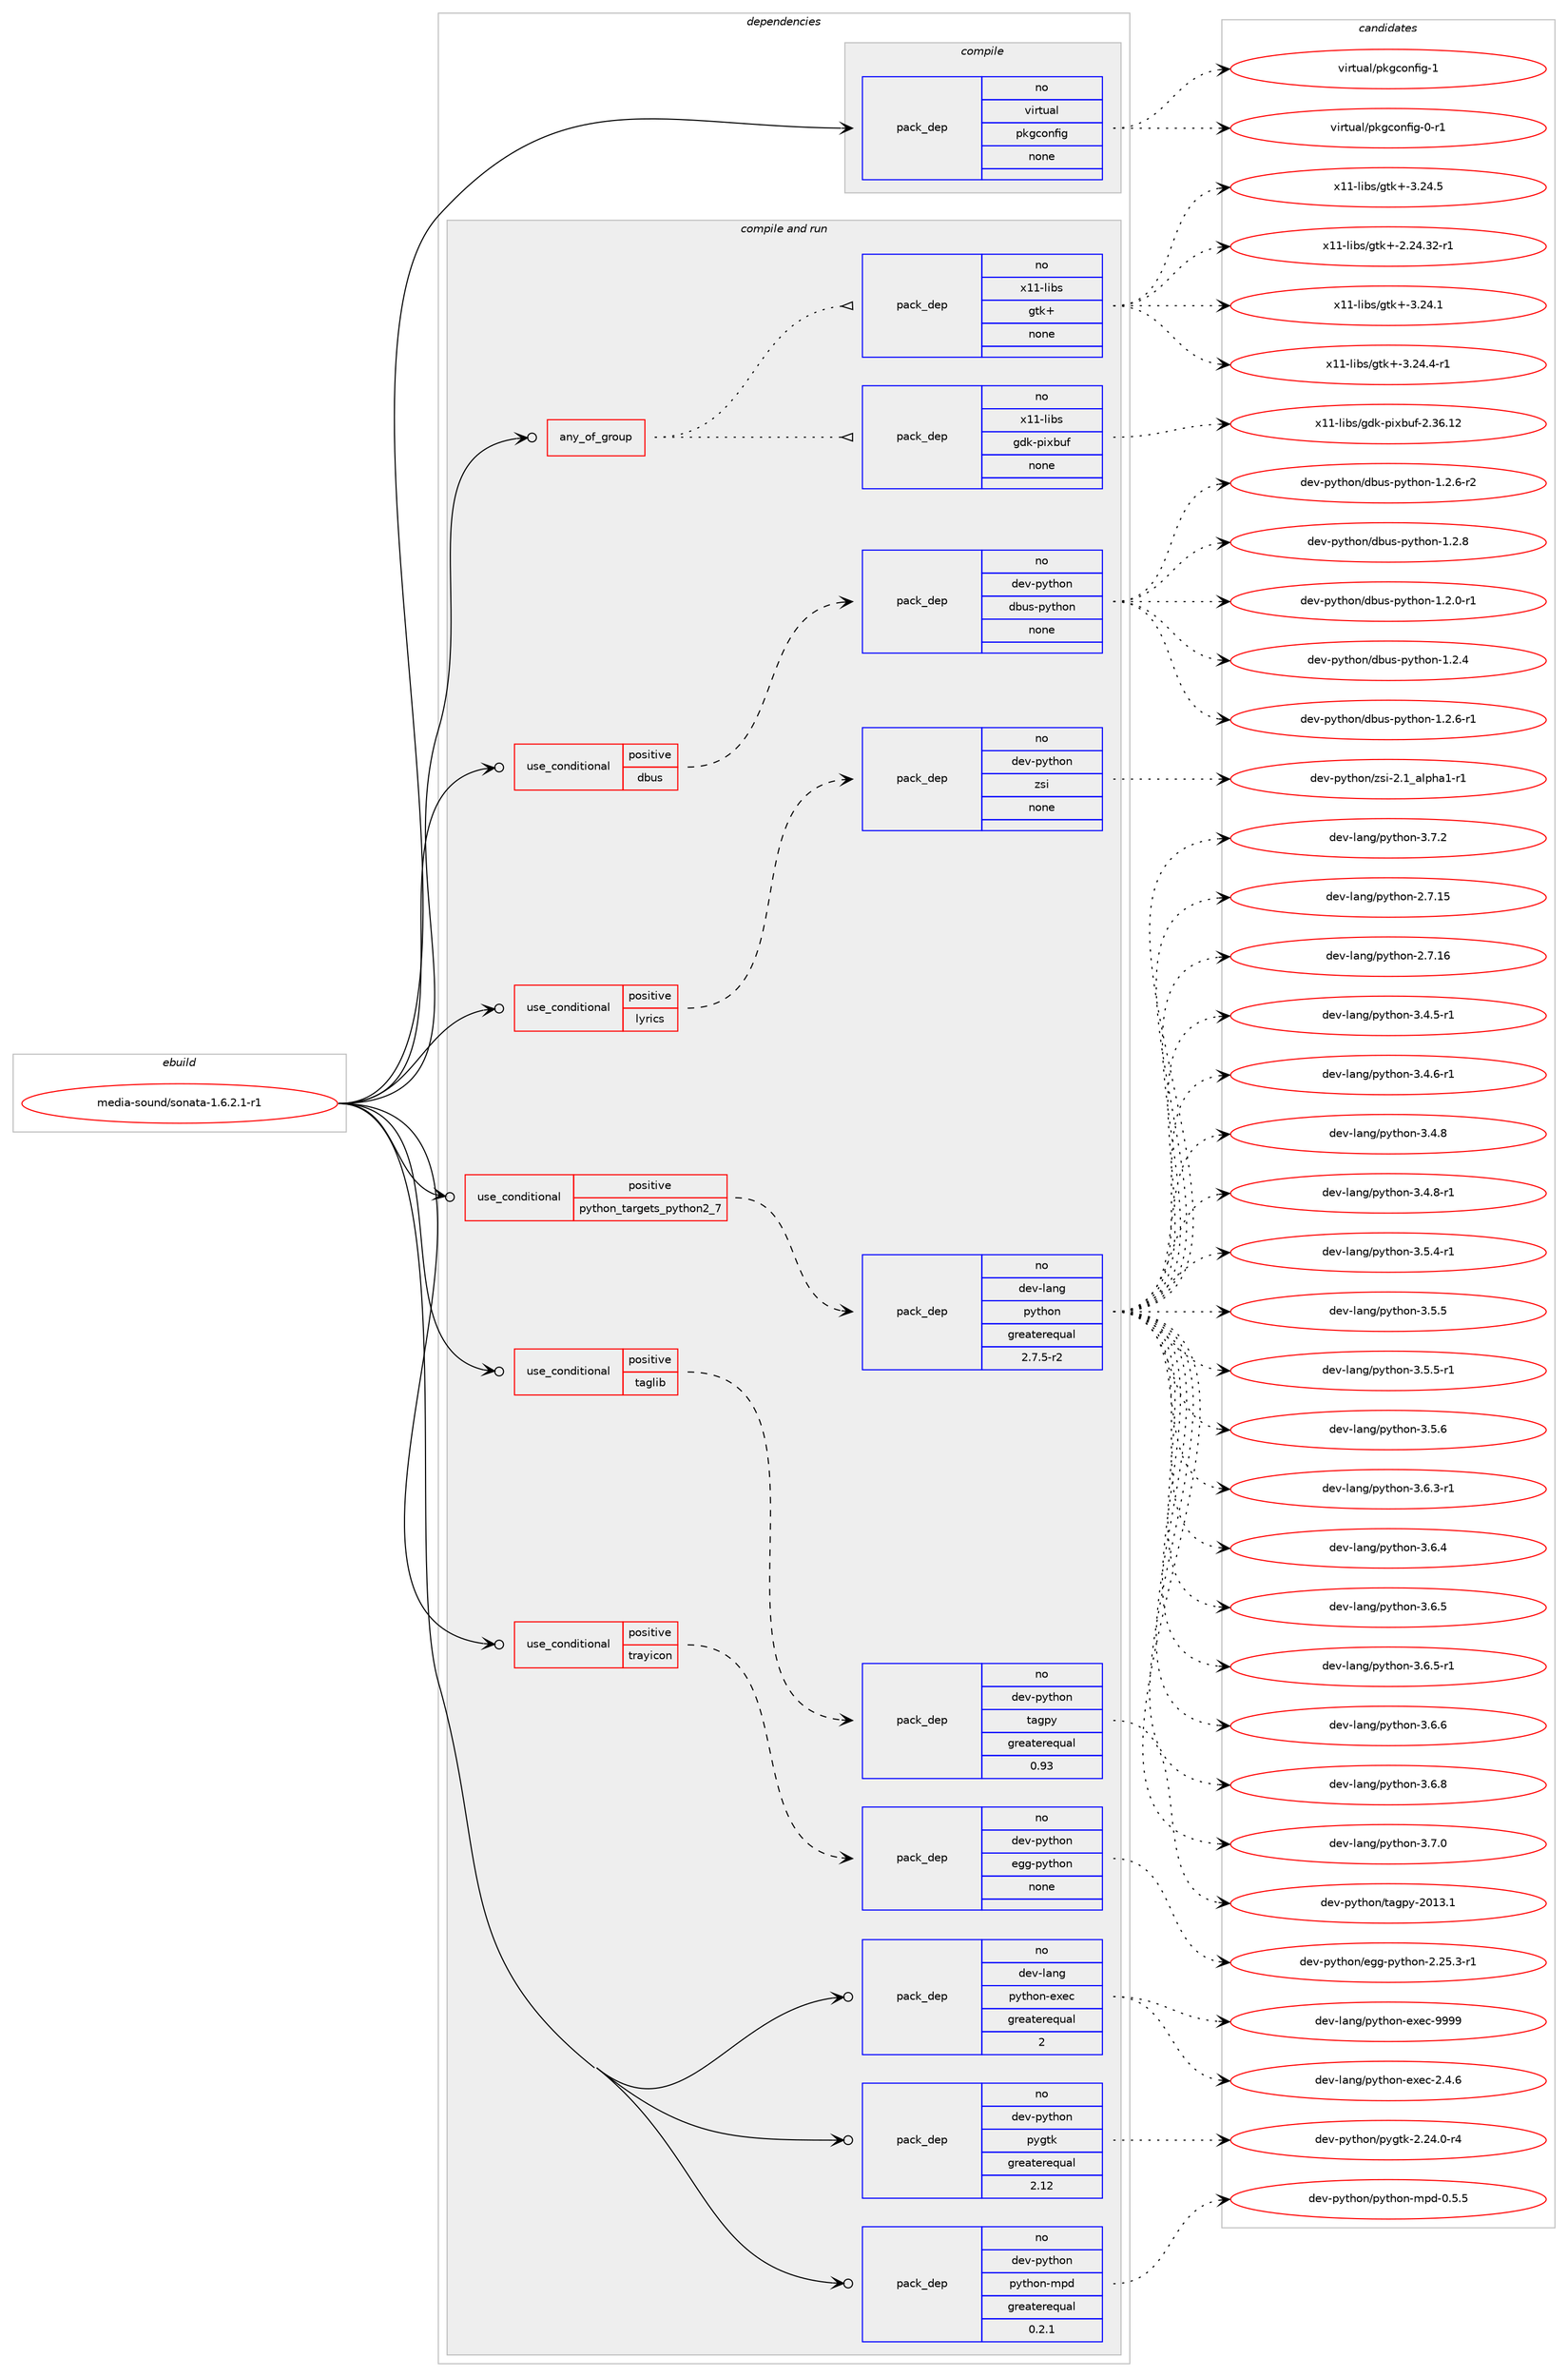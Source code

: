 digraph prolog {

# *************
# Graph options
# *************

newrank=true;
concentrate=true;
compound=true;
graph [rankdir=LR,fontname=Helvetica,fontsize=10,ranksep=1.5];#, ranksep=2.5, nodesep=0.2];
edge  [arrowhead=vee];
node  [fontname=Helvetica,fontsize=10];

# **********
# The ebuild
# **********

subgraph cluster_leftcol {
color=gray;
rank=same;
label=<<i>ebuild</i>>;
id [label="media-sound/sonata-1.6.2.1-r1", color=red, width=4, href="../media-sound/sonata-1.6.2.1-r1.svg"];
}

# ****************
# The dependencies
# ****************

subgraph cluster_midcol {
color=gray;
label=<<i>dependencies</i>>;
subgraph cluster_compile {
fillcolor="#eeeeee";
style=filled;
label=<<i>compile</i>>;
subgraph pack1166008 {
dependency1630562 [label=<<TABLE BORDER="0" CELLBORDER="1" CELLSPACING="0" CELLPADDING="4" WIDTH="220"><TR><TD ROWSPAN="6" CELLPADDING="30">pack_dep</TD></TR><TR><TD WIDTH="110">no</TD></TR><TR><TD>virtual</TD></TR><TR><TD>pkgconfig</TD></TR><TR><TD>none</TD></TR><TR><TD></TD></TR></TABLE>>, shape=none, color=blue];
}
id:e -> dependency1630562:w [weight=20,style="solid",arrowhead="vee"];
}
subgraph cluster_compileandrun {
fillcolor="#eeeeee";
style=filled;
label=<<i>compile and run</i>>;
subgraph any25557 {
dependency1630563 [label=<<TABLE BORDER="0" CELLBORDER="1" CELLSPACING="0" CELLPADDING="4"><TR><TD CELLPADDING="10">any_of_group</TD></TR></TABLE>>, shape=none, color=red];subgraph pack1166009 {
dependency1630564 [label=<<TABLE BORDER="0" CELLBORDER="1" CELLSPACING="0" CELLPADDING="4" WIDTH="220"><TR><TD ROWSPAN="6" CELLPADDING="30">pack_dep</TD></TR><TR><TD WIDTH="110">no</TD></TR><TR><TD>x11-libs</TD></TR><TR><TD>gdk-pixbuf</TD></TR><TR><TD>none</TD></TR><TR><TD></TD></TR></TABLE>>, shape=none, color=blue];
}
dependency1630563:e -> dependency1630564:w [weight=20,style="dotted",arrowhead="oinv"];
subgraph pack1166010 {
dependency1630565 [label=<<TABLE BORDER="0" CELLBORDER="1" CELLSPACING="0" CELLPADDING="4" WIDTH="220"><TR><TD ROWSPAN="6" CELLPADDING="30">pack_dep</TD></TR><TR><TD WIDTH="110">no</TD></TR><TR><TD>x11-libs</TD></TR><TR><TD>gtk+</TD></TR><TR><TD>none</TD></TR><TR><TD></TD></TR></TABLE>>, shape=none, color=blue];
}
dependency1630563:e -> dependency1630565:w [weight=20,style="dotted",arrowhead="oinv"];
}
id:e -> dependency1630563:w [weight=20,style="solid",arrowhead="odotvee"];
subgraph cond438227 {
dependency1630566 [label=<<TABLE BORDER="0" CELLBORDER="1" CELLSPACING="0" CELLPADDING="4"><TR><TD ROWSPAN="3" CELLPADDING="10">use_conditional</TD></TR><TR><TD>positive</TD></TR><TR><TD>dbus</TD></TR></TABLE>>, shape=none, color=red];
subgraph pack1166011 {
dependency1630567 [label=<<TABLE BORDER="0" CELLBORDER="1" CELLSPACING="0" CELLPADDING="4" WIDTH="220"><TR><TD ROWSPAN="6" CELLPADDING="30">pack_dep</TD></TR><TR><TD WIDTH="110">no</TD></TR><TR><TD>dev-python</TD></TR><TR><TD>dbus-python</TD></TR><TR><TD>none</TD></TR><TR><TD></TD></TR></TABLE>>, shape=none, color=blue];
}
dependency1630566:e -> dependency1630567:w [weight=20,style="dashed",arrowhead="vee"];
}
id:e -> dependency1630566:w [weight=20,style="solid",arrowhead="odotvee"];
subgraph cond438228 {
dependency1630568 [label=<<TABLE BORDER="0" CELLBORDER="1" CELLSPACING="0" CELLPADDING="4"><TR><TD ROWSPAN="3" CELLPADDING="10">use_conditional</TD></TR><TR><TD>positive</TD></TR><TR><TD>lyrics</TD></TR></TABLE>>, shape=none, color=red];
subgraph pack1166012 {
dependency1630569 [label=<<TABLE BORDER="0" CELLBORDER="1" CELLSPACING="0" CELLPADDING="4" WIDTH="220"><TR><TD ROWSPAN="6" CELLPADDING="30">pack_dep</TD></TR><TR><TD WIDTH="110">no</TD></TR><TR><TD>dev-python</TD></TR><TR><TD>zsi</TD></TR><TR><TD>none</TD></TR><TR><TD></TD></TR></TABLE>>, shape=none, color=blue];
}
dependency1630568:e -> dependency1630569:w [weight=20,style="dashed",arrowhead="vee"];
}
id:e -> dependency1630568:w [weight=20,style="solid",arrowhead="odotvee"];
subgraph cond438229 {
dependency1630570 [label=<<TABLE BORDER="0" CELLBORDER="1" CELLSPACING="0" CELLPADDING="4"><TR><TD ROWSPAN="3" CELLPADDING="10">use_conditional</TD></TR><TR><TD>positive</TD></TR><TR><TD>python_targets_python2_7</TD></TR></TABLE>>, shape=none, color=red];
subgraph pack1166013 {
dependency1630571 [label=<<TABLE BORDER="0" CELLBORDER="1" CELLSPACING="0" CELLPADDING="4" WIDTH="220"><TR><TD ROWSPAN="6" CELLPADDING="30">pack_dep</TD></TR><TR><TD WIDTH="110">no</TD></TR><TR><TD>dev-lang</TD></TR><TR><TD>python</TD></TR><TR><TD>greaterequal</TD></TR><TR><TD>2.7.5-r2</TD></TR></TABLE>>, shape=none, color=blue];
}
dependency1630570:e -> dependency1630571:w [weight=20,style="dashed",arrowhead="vee"];
}
id:e -> dependency1630570:w [weight=20,style="solid",arrowhead="odotvee"];
subgraph cond438230 {
dependency1630572 [label=<<TABLE BORDER="0" CELLBORDER="1" CELLSPACING="0" CELLPADDING="4"><TR><TD ROWSPAN="3" CELLPADDING="10">use_conditional</TD></TR><TR><TD>positive</TD></TR><TR><TD>taglib</TD></TR></TABLE>>, shape=none, color=red];
subgraph pack1166014 {
dependency1630573 [label=<<TABLE BORDER="0" CELLBORDER="1" CELLSPACING="0" CELLPADDING="4" WIDTH="220"><TR><TD ROWSPAN="6" CELLPADDING="30">pack_dep</TD></TR><TR><TD WIDTH="110">no</TD></TR><TR><TD>dev-python</TD></TR><TR><TD>tagpy</TD></TR><TR><TD>greaterequal</TD></TR><TR><TD>0.93</TD></TR></TABLE>>, shape=none, color=blue];
}
dependency1630572:e -> dependency1630573:w [weight=20,style="dashed",arrowhead="vee"];
}
id:e -> dependency1630572:w [weight=20,style="solid",arrowhead="odotvee"];
subgraph cond438231 {
dependency1630574 [label=<<TABLE BORDER="0" CELLBORDER="1" CELLSPACING="0" CELLPADDING="4"><TR><TD ROWSPAN="3" CELLPADDING="10">use_conditional</TD></TR><TR><TD>positive</TD></TR><TR><TD>trayicon</TD></TR></TABLE>>, shape=none, color=red];
subgraph pack1166015 {
dependency1630575 [label=<<TABLE BORDER="0" CELLBORDER="1" CELLSPACING="0" CELLPADDING="4" WIDTH="220"><TR><TD ROWSPAN="6" CELLPADDING="30">pack_dep</TD></TR><TR><TD WIDTH="110">no</TD></TR><TR><TD>dev-python</TD></TR><TR><TD>egg-python</TD></TR><TR><TD>none</TD></TR><TR><TD></TD></TR></TABLE>>, shape=none, color=blue];
}
dependency1630574:e -> dependency1630575:w [weight=20,style="dashed",arrowhead="vee"];
}
id:e -> dependency1630574:w [weight=20,style="solid",arrowhead="odotvee"];
subgraph pack1166016 {
dependency1630576 [label=<<TABLE BORDER="0" CELLBORDER="1" CELLSPACING="0" CELLPADDING="4" WIDTH="220"><TR><TD ROWSPAN="6" CELLPADDING="30">pack_dep</TD></TR><TR><TD WIDTH="110">no</TD></TR><TR><TD>dev-lang</TD></TR><TR><TD>python-exec</TD></TR><TR><TD>greaterequal</TD></TR><TR><TD>2</TD></TR></TABLE>>, shape=none, color=blue];
}
id:e -> dependency1630576:w [weight=20,style="solid",arrowhead="odotvee"];
subgraph pack1166017 {
dependency1630577 [label=<<TABLE BORDER="0" CELLBORDER="1" CELLSPACING="0" CELLPADDING="4" WIDTH="220"><TR><TD ROWSPAN="6" CELLPADDING="30">pack_dep</TD></TR><TR><TD WIDTH="110">no</TD></TR><TR><TD>dev-python</TD></TR><TR><TD>pygtk</TD></TR><TR><TD>greaterequal</TD></TR><TR><TD>2.12</TD></TR></TABLE>>, shape=none, color=blue];
}
id:e -> dependency1630577:w [weight=20,style="solid",arrowhead="odotvee"];
subgraph pack1166018 {
dependency1630578 [label=<<TABLE BORDER="0" CELLBORDER="1" CELLSPACING="0" CELLPADDING="4" WIDTH="220"><TR><TD ROWSPAN="6" CELLPADDING="30">pack_dep</TD></TR><TR><TD WIDTH="110">no</TD></TR><TR><TD>dev-python</TD></TR><TR><TD>python-mpd</TD></TR><TR><TD>greaterequal</TD></TR><TR><TD>0.2.1</TD></TR></TABLE>>, shape=none, color=blue];
}
id:e -> dependency1630578:w [weight=20,style="solid",arrowhead="odotvee"];
}
subgraph cluster_run {
fillcolor="#eeeeee";
style=filled;
label=<<i>run</i>>;
}
}

# **************
# The candidates
# **************

subgraph cluster_choices {
rank=same;
color=gray;
label=<<i>candidates</i>>;

subgraph choice1166008 {
color=black;
nodesep=1;
choice11810511411611797108471121071039911111010210510345484511449 [label="virtual/pkgconfig-0-r1", color=red, width=4,href="../virtual/pkgconfig-0-r1.svg"];
choice1181051141161179710847112107103991111101021051034549 [label="virtual/pkgconfig-1", color=red, width=4,href="../virtual/pkgconfig-1.svg"];
dependency1630562:e -> choice11810511411611797108471121071039911111010210510345484511449:w [style=dotted,weight="100"];
dependency1630562:e -> choice1181051141161179710847112107103991111101021051034549:w [style=dotted,weight="100"];
}
subgraph choice1166009 {
color=black;
nodesep=1;
choice120494945108105981154710310010745112105120981171024550465154464950 [label="x11-libs/gdk-pixbuf-2.36.12", color=red, width=4,href="../x11-libs/gdk-pixbuf-2.36.12.svg"];
dependency1630564:e -> choice120494945108105981154710310010745112105120981171024550465154464950:w [style=dotted,weight="100"];
}
subgraph choice1166010 {
color=black;
nodesep=1;
choice12049494510810598115471031161074345504650524651504511449 [label="x11-libs/gtk+-2.24.32-r1", color=red, width=4,href="../x11-libs/gtk+-2.24.32-r1.svg"];
choice12049494510810598115471031161074345514650524649 [label="x11-libs/gtk+-3.24.1", color=red, width=4,href="../x11-libs/gtk+-3.24.1.svg"];
choice120494945108105981154710311610743455146505246524511449 [label="x11-libs/gtk+-3.24.4-r1", color=red, width=4,href="../x11-libs/gtk+-3.24.4-r1.svg"];
choice12049494510810598115471031161074345514650524653 [label="x11-libs/gtk+-3.24.5", color=red, width=4,href="../x11-libs/gtk+-3.24.5.svg"];
dependency1630565:e -> choice12049494510810598115471031161074345504650524651504511449:w [style=dotted,weight="100"];
dependency1630565:e -> choice12049494510810598115471031161074345514650524649:w [style=dotted,weight="100"];
dependency1630565:e -> choice120494945108105981154710311610743455146505246524511449:w [style=dotted,weight="100"];
dependency1630565:e -> choice12049494510810598115471031161074345514650524653:w [style=dotted,weight="100"];
}
subgraph choice1166011 {
color=black;
nodesep=1;
choice100101118451121211161041111104710098117115451121211161041111104549465046484511449 [label="dev-python/dbus-python-1.2.0-r1", color=red, width=4,href="../dev-python/dbus-python-1.2.0-r1.svg"];
choice10010111845112121116104111110471009811711545112121116104111110454946504652 [label="dev-python/dbus-python-1.2.4", color=red, width=4,href="../dev-python/dbus-python-1.2.4.svg"];
choice100101118451121211161041111104710098117115451121211161041111104549465046544511449 [label="dev-python/dbus-python-1.2.6-r1", color=red, width=4,href="../dev-python/dbus-python-1.2.6-r1.svg"];
choice100101118451121211161041111104710098117115451121211161041111104549465046544511450 [label="dev-python/dbus-python-1.2.6-r2", color=red, width=4,href="../dev-python/dbus-python-1.2.6-r2.svg"];
choice10010111845112121116104111110471009811711545112121116104111110454946504656 [label="dev-python/dbus-python-1.2.8", color=red, width=4,href="../dev-python/dbus-python-1.2.8.svg"];
dependency1630567:e -> choice100101118451121211161041111104710098117115451121211161041111104549465046484511449:w [style=dotted,weight="100"];
dependency1630567:e -> choice10010111845112121116104111110471009811711545112121116104111110454946504652:w [style=dotted,weight="100"];
dependency1630567:e -> choice100101118451121211161041111104710098117115451121211161041111104549465046544511449:w [style=dotted,weight="100"];
dependency1630567:e -> choice100101118451121211161041111104710098117115451121211161041111104549465046544511450:w [style=dotted,weight="100"];
dependency1630567:e -> choice10010111845112121116104111110471009811711545112121116104111110454946504656:w [style=dotted,weight="100"];
}
subgraph choice1166012 {
color=black;
nodesep=1;
choice100101118451121211161041111104712211510545504649959710811210497494511449 [label="dev-python/zsi-2.1_alpha1-r1", color=red, width=4,href="../dev-python/zsi-2.1_alpha1-r1.svg"];
dependency1630569:e -> choice100101118451121211161041111104712211510545504649959710811210497494511449:w [style=dotted,weight="100"];
}
subgraph choice1166013 {
color=black;
nodesep=1;
choice10010111845108971101034711212111610411111045504655464953 [label="dev-lang/python-2.7.15", color=red, width=4,href="../dev-lang/python-2.7.15.svg"];
choice10010111845108971101034711212111610411111045504655464954 [label="dev-lang/python-2.7.16", color=red, width=4,href="../dev-lang/python-2.7.16.svg"];
choice1001011184510897110103471121211161041111104551465246534511449 [label="dev-lang/python-3.4.5-r1", color=red, width=4,href="../dev-lang/python-3.4.5-r1.svg"];
choice1001011184510897110103471121211161041111104551465246544511449 [label="dev-lang/python-3.4.6-r1", color=red, width=4,href="../dev-lang/python-3.4.6-r1.svg"];
choice100101118451089711010347112121116104111110455146524656 [label="dev-lang/python-3.4.8", color=red, width=4,href="../dev-lang/python-3.4.8.svg"];
choice1001011184510897110103471121211161041111104551465246564511449 [label="dev-lang/python-3.4.8-r1", color=red, width=4,href="../dev-lang/python-3.4.8-r1.svg"];
choice1001011184510897110103471121211161041111104551465346524511449 [label="dev-lang/python-3.5.4-r1", color=red, width=4,href="../dev-lang/python-3.5.4-r1.svg"];
choice100101118451089711010347112121116104111110455146534653 [label="dev-lang/python-3.5.5", color=red, width=4,href="../dev-lang/python-3.5.5.svg"];
choice1001011184510897110103471121211161041111104551465346534511449 [label="dev-lang/python-3.5.5-r1", color=red, width=4,href="../dev-lang/python-3.5.5-r1.svg"];
choice100101118451089711010347112121116104111110455146534654 [label="dev-lang/python-3.5.6", color=red, width=4,href="../dev-lang/python-3.5.6.svg"];
choice1001011184510897110103471121211161041111104551465446514511449 [label="dev-lang/python-3.6.3-r1", color=red, width=4,href="../dev-lang/python-3.6.3-r1.svg"];
choice100101118451089711010347112121116104111110455146544652 [label="dev-lang/python-3.6.4", color=red, width=4,href="../dev-lang/python-3.6.4.svg"];
choice100101118451089711010347112121116104111110455146544653 [label="dev-lang/python-3.6.5", color=red, width=4,href="../dev-lang/python-3.6.5.svg"];
choice1001011184510897110103471121211161041111104551465446534511449 [label="dev-lang/python-3.6.5-r1", color=red, width=4,href="../dev-lang/python-3.6.5-r1.svg"];
choice100101118451089711010347112121116104111110455146544654 [label="dev-lang/python-3.6.6", color=red, width=4,href="../dev-lang/python-3.6.6.svg"];
choice100101118451089711010347112121116104111110455146544656 [label="dev-lang/python-3.6.8", color=red, width=4,href="../dev-lang/python-3.6.8.svg"];
choice100101118451089711010347112121116104111110455146554648 [label="dev-lang/python-3.7.0", color=red, width=4,href="../dev-lang/python-3.7.0.svg"];
choice100101118451089711010347112121116104111110455146554650 [label="dev-lang/python-3.7.2", color=red, width=4,href="../dev-lang/python-3.7.2.svg"];
dependency1630571:e -> choice10010111845108971101034711212111610411111045504655464953:w [style=dotted,weight="100"];
dependency1630571:e -> choice10010111845108971101034711212111610411111045504655464954:w [style=dotted,weight="100"];
dependency1630571:e -> choice1001011184510897110103471121211161041111104551465246534511449:w [style=dotted,weight="100"];
dependency1630571:e -> choice1001011184510897110103471121211161041111104551465246544511449:w [style=dotted,weight="100"];
dependency1630571:e -> choice100101118451089711010347112121116104111110455146524656:w [style=dotted,weight="100"];
dependency1630571:e -> choice1001011184510897110103471121211161041111104551465246564511449:w [style=dotted,weight="100"];
dependency1630571:e -> choice1001011184510897110103471121211161041111104551465346524511449:w [style=dotted,weight="100"];
dependency1630571:e -> choice100101118451089711010347112121116104111110455146534653:w [style=dotted,weight="100"];
dependency1630571:e -> choice1001011184510897110103471121211161041111104551465346534511449:w [style=dotted,weight="100"];
dependency1630571:e -> choice100101118451089711010347112121116104111110455146534654:w [style=dotted,weight="100"];
dependency1630571:e -> choice1001011184510897110103471121211161041111104551465446514511449:w [style=dotted,weight="100"];
dependency1630571:e -> choice100101118451089711010347112121116104111110455146544652:w [style=dotted,weight="100"];
dependency1630571:e -> choice100101118451089711010347112121116104111110455146544653:w [style=dotted,weight="100"];
dependency1630571:e -> choice1001011184510897110103471121211161041111104551465446534511449:w [style=dotted,weight="100"];
dependency1630571:e -> choice100101118451089711010347112121116104111110455146544654:w [style=dotted,weight="100"];
dependency1630571:e -> choice100101118451089711010347112121116104111110455146544656:w [style=dotted,weight="100"];
dependency1630571:e -> choice100101118451089711010347112121116104111110455146554648:w [style=dotted,weight="100"];
dependency1630571:e -> choice100101118451089711010347112121116104111110455146554650:w [style=dotted,weight="100"];
}
subgraph choice1166014 {
color=black;
nodesep=1;
choice10010111845112121116104111110471169710311212145504849514649 [label="dev-python/tagpy-2013.1", color=red, width=4,href="../dev-python/tagpy-2013.1.svg"];
dependency1630573:e -> choice10010111845112121116104111110471169710311212145504849514649:w [style=dotted,weight="100"];
}
subgraph choice1166015 {
color=black;
nodesep=1;
choice100101118451121211161041111104710110310345112121116104111110455046505346514511449 [label="dev-python/egg-python-2.25.3-r1", color=red, width=4,href="../dev-python/egg-python-2.25.3-r1.svg"];
dependency1630575:e -> choice100101118451121211161041111104710110310345112121116104111110455046505346514511449:w [style=dotted,weight="100"];
}
subgraph choice1166016 {
color=black;
nodesep=1;
choice1001011184510897110103471121211161041111104510112010199455046524654 [label="dev-lang/python-exec-2.4.6", color=red, width=4,href="../dev-lang/python-exec-2.4.6.svg"];
choice10010111845108971101034711212111610411111045101120101994557575757 [label="dev-lang/python-exec-9999", color=red, width=4,href="../dev-lang/python-exec-9999.svg"];
dependency1630576:e -> choice1001011184510897110103471121211161041111104510112010199455046524654:w [style=dotted,weight="100"];
dependency1630576:e -> choice10010111845108971101034711212111610411111045101120101994557575757:w [style=dotted,weight="100"];
}
subgraph choice1166017 {
color=black;
nodesep=1;
choice1001011184511212111610411111047112121103116107455046505246484511452 [label="dev-python/pygtk-2.24.0-r4", color=red, width=4,href="../dev-python/pygtk-2.24.0-r4.svg"];
dependency1630577:e -> choice1001011184511212111610411111047112121103116107455046505246484511452:w [style=dotted,weight="100"];
}
subgraph choice1166018 {
color=black;
nodesep=1;
choice100101118451121211161041111104711212111610411111045109112100454846534653 [label="dev-python/python-mpd-0.5.5", color=red, width=4,href="../dev-python/python-mpd-0.5.5.svg"];
dependency1630578:e -> choice100101118451121211161041111104711212111610411111045109112100454846534653:w [style=dotted,weight="100"];
}
}

}
